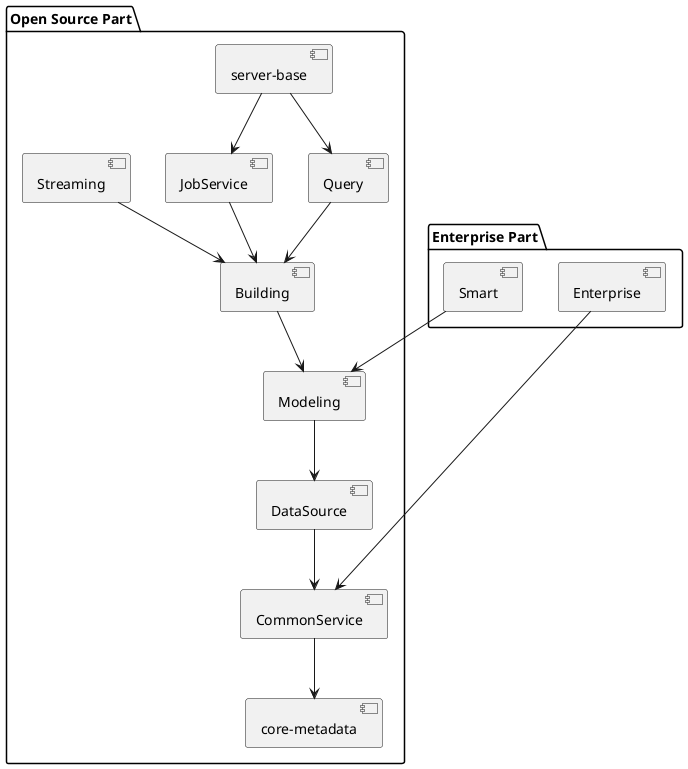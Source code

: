 @startuml

package "Open Source Part" {

    ' server-base/controller
    component [server-base]

    component CommonService
    component DataSource
    component JobService
    component Modeling
    component Building
    component Query
    component Streaming

    DataSource --> CommonService
    Modeling --> DataSource
    Building --> Modeling
    Query --> Building
    JobService --> Building
    CommonService --> [core-metadata]

    [server-base] --> Query
    [server-base] --> JobService

    Streaming --> Building
}


package "Enterprise Part" {

    component Smart
    component Enterprise

    Smart --> Modeling
    Enterprise --> CommonService
}

@enduml
